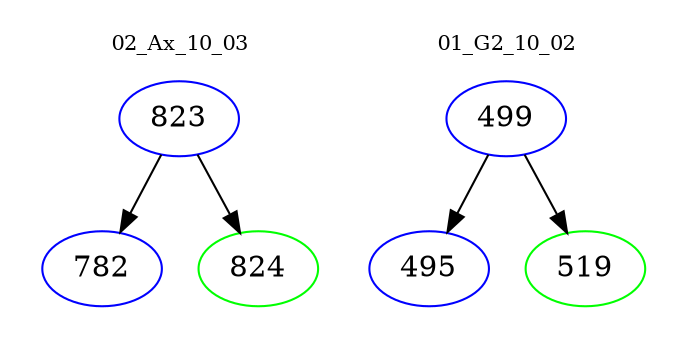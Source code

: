 digraph{
subgraph cluster_0 {
color = white
label = "02_Ax_10_03";
fontsize=10;
T0_823 [label="823", color="blue"]
T0_823 -> T0_782 [color="black"]
T0_782 [label="782", color="blue"]
T0_823 -> T0_824 [color="black"]
T0_824 [label="824", color="green"]
}
subgraph cluster_1 {
color = white
label = "01_G2_10_02";
fontsize=10;
T1_499 [label="499", color="blue"]
T1_499 -> T1_495 [color="black"]
T1_495 [label="495", color="blue"]
T1_499 -> T1_519 [color="black"]
T1_519 [label="519", color="green"]
}
}
